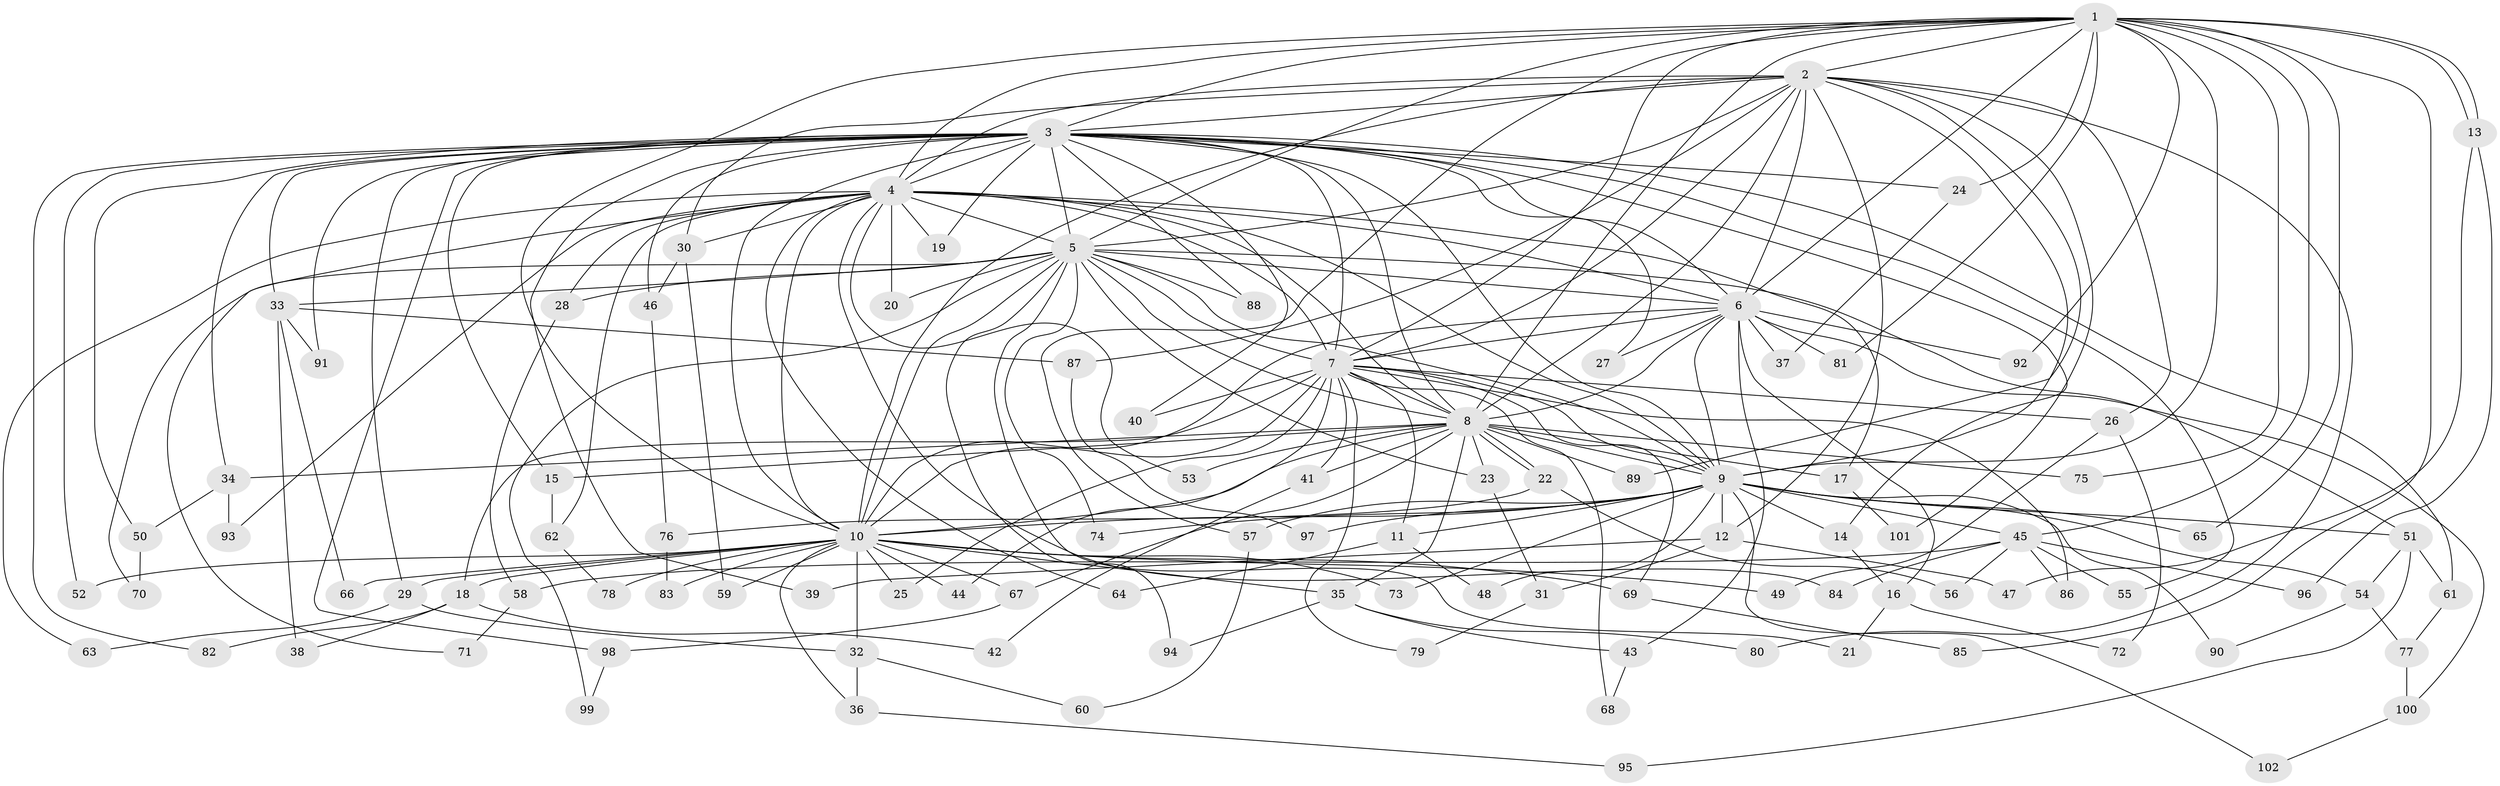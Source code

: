 // Generated by graph-tools (version 1.1) at 2025/13/03/09/25 04:13:46]
// undirected, 102 vertices, 229 edges
graph export_dot {
graph [start="1"]
  node [color=gray90,style=filled];
  1;
  2;
  3;
  4;
  5;
  6;
  7;
  8;
  9;
  10;
  11;
  12;
  13;
  14;
  15;
  16;
  17;
  18;
  19;
  20;
  21;
  22;
  23;
  24;
  25;
  26;
  27;
  28;
  29;
  30;
  31;
  32;
  33;
  34;
  35;
  36;
  37;
  38;
  39;
  40;
  41;
  42;
  43;
  44;
  45;
  46;
  47;
  48;
  49;
  50;
  51;
  52;
  53;
  54;
  55;
  56;
  57;
  58;
  59;
  60;
  61;
  62;
  63;
  64;
  65;
  66;
  67;
  68;
  69;
  70;
  71;
  72;
  73;
  74;
  75;
  76;
  77;
  78;
  79;
  80;
  81;
  82;
  83;
  84;
  85;
  86;
  87;
  88;
  89;
  90;
  91;
  92;
  93;
  94;
  95;
  96;
  97;
  98;
  99;
  100;
  101;
  102;
  1 -- 2;
  1 -- 3;
  1 -- 4;
  1 -- 5;
  1 -- 6;
  1 -- 7;
  1 -- 8;
  1 -- 9;
  1 -- 10;
  1 -- 13;
  1 -- 13;
  1 -- 24;
  1 -- 45;
  1 -- 57;
  1 -- 65;
  1 -- 75;
  1 -- 81;
  1 -- 85;
  1 -- 92;
  2 -- 3;
  2 -- 4;
  2 -- 5;
  2 -- 6;
  2 -- 7;
  2 -- 8;
  2 -- 9;
  2 -- 10;
  2 -- 12;
  2 -- 26;
  2 -- 30;
  2 -- 80;
  2 -- 87;
  2 -- 89;
  2 -- 101;
  3 -- 4;
  3 -- 5;
  3 -- 6;
  3 -- 7;
  3 -- 8;
  3 -- 9;
  3 -- 10;
  3 -- 14;
  3 -- 15;
  3 -- 19;
  3 -- 24;
  3 -- 27;
  3 -- 29;
  3 -- 33;
  3 -- 34;
  3 -- 39;
  3 -- 40;
  3 -- 46;
  3 -- 50;
  3 -- 52;
  3 -- 55;
  3 -- 61;
  3 -- 82;
  3 -- 88;
  3 -- 91;
  3 -- 98;
  4 -- 5;
  4 -- 6;
  4 -- 7;
  4 -- 8;
  4 -- 9;
  4 -- 10;
  4 -- 17;
  4 -- 19;
  4 -- 20;
  4 -- 28;
  4 -- 30;
  4 -- 53;
  4 -- 62;
  4 -- 63;
  4 -- 64;
  4 -- 71;
  4 -- 84;
  4 -- 93;
  5 -- 6;
  5 -- 7;
  5 -- 8;
  5 -- 9;
  5 -- 10;
  5 -- 20;
  5 -- 21;
  5 -- 23;
  5 -- 28;
  5 -- 33;
  5 -- 51;
  5 -- 70;
  5 -- 74;
  5 -- 88;
  5 -- 94;
  5 -- 99;
  6 -- 7;
  6 -- 8;
  6 -- 9;
  6 -- 10;
  6 -- 16;
  6 -- 27;
  6 -- 37;
  6 -- 43;
  6 -- 81;
  6 -- 92;
  6 -- 100;
  7 -- 8;
  7 -- 9;
  7 -- 10;
  7 -- 11;
  7 -- 18;
  7 -- 25;
  7 -- 26;
  7 -- 40;
  7 -- 41;
  7 -- 44;
  7 -- 68;
  7 -- 69;
  7 -- 79;
  7 -- 86;
  8 -- 9;
  8 -- 10;
  8 -- 15;
  8 -- 17;
  8 -- 22;
  8 -- 22;
  8 -- 23;
  8 -- 34;
  8 -- 35;
  8 -- 41;
  8 -- 53;
  8 -- 67;
  8 -- 75;
  8 -- 89;
  9 -- 10;
  9 -- 11;
  9 -- 12;
  9 -- 14;
  9 -- 45;
  9 -- 48;
  9 -- 51;
  9 -- 54;
  9 -- 57;
  9 -- 65;
  9 -- 73;
  9 -- 74;
  9 -- 90;
  9 -- 97;
  9 -- 102;
  10 -- 18;
  10 -- 25;
  10 -- 29;
  10 -- 32;
  10 -- 35;
  10 -- 36;
  10 -- 44;
  10 -- 49;
  10 -- 52;
  10 -- 59;
  10 -- 66;
  10 -- 67;
  10 -- 69;
  10 -- 73;
  10 -- 78;
  10 -- 83;
  11 -- 48;
  11 -- 64;
  12 -- 31;
  12 -- 39;
  12 -- 47;
  13 -- 47;
  13 -- 96;
  14 -- 16;
  15 -- 62;
  16 -- 21;
  16 -- 72;
  17 -- 101;
  18 -- 38;
  18 -- 42;
  18 -- 82;
  22 -- 56;
  22 -- 76;
  23 -- 31;
  24 -- 37;
  26 -- 49;
  26 -- 72;
  28 -- 58;
  29 -- 32;
  29 -- 63;
  30 -- 46;
  30 -- 59;
  31 -- 79;
  32 -- 36;
  32 -- 60;
  33 -- 38;
  33 -- 66;
  33 -- 87;
  33 -- 91;
  34 -- 50;
  34 -- 93;
  35 -- 43;
  35 -- 80;
  35 -- 94;
  36 -- 95;
  41 -- 42;
  43 -- 68;
  45 -- 55;
  45 -- 56;
  45 -- 58;
  45 -- 84;
  45 -- 86;
  45 -- 96;
  46 -- 76;
  50 -- 70;
  51 -- 54;
  51 -- 61;
  51 -- 95;
  54 -- 77;
  54 -- 90;
  57 -- 60;
  58 -- 71;
  61 -- 77;
  62 -- 78;
  67 -- 98;
  69 -- 85;
  76 -- 83;
  77 -- 100;
  87 -- 97;
  98 -- 99;
  100 -- 102;
}
